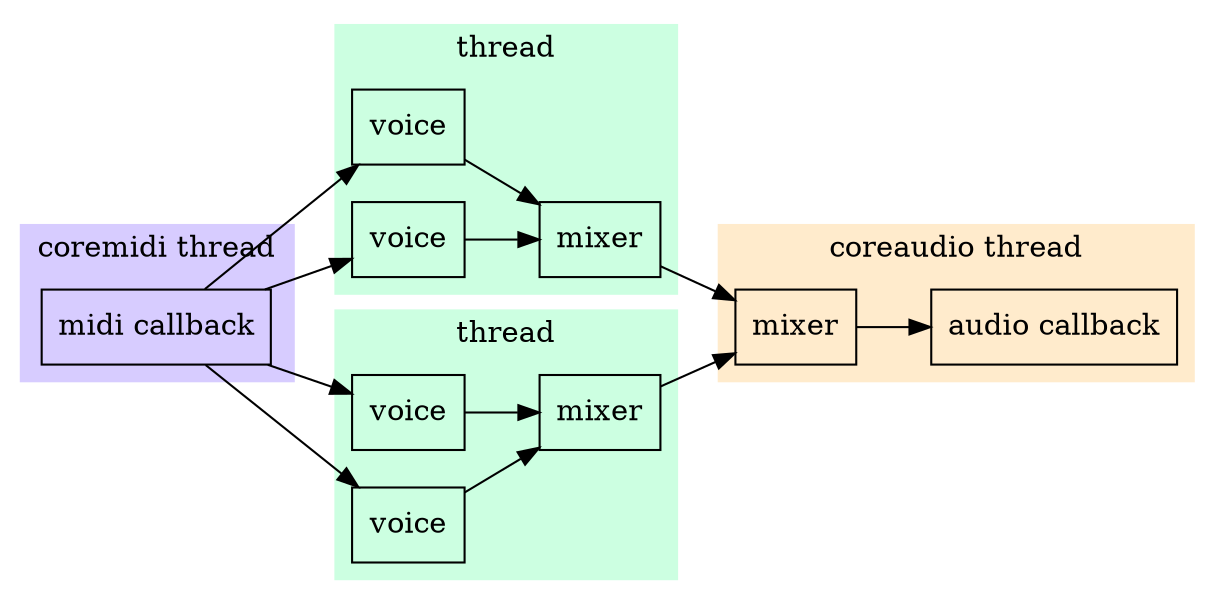 digraph {
  rankdir=LR;

	subgraph cluster_midi_thread {
		label="coremidi thread";
    style=filled;
    color="0.7 0.2 1.0";
    mc [label="midi callback", shape=box];
	}

	subgraph cluster_thread_0 {
		label="thread";
    style=filled;
    color="0.4 0.2 1.0";
    
    v0 [label="voice", shape=box];
    v1 [label="voice", shape=box];

    m0 [label="mixer", shape=box];

    v0 -> m0;
    v1 -> m0;
	}

  subgraph cluster_thread_1 {
    label="thread";
    style=filled;
    color="0.4 0.2 1.0";

    v2 [label="voice", shape=box];
    v3 [label="voice", shape=box];

    m1 [label="mixer", shape=box];

    v2 -> m1;
    v3 -> m1;
  }

  subgraph cluster_audio_thread {
    label="coreaudio thread";

    style=filled;
    color="0.1 0.2 1.0";

    m2 [label="mixer", shape=box];
    ac [label="audio callback", shape=box];

    m2 -> ac;
  }

  mc -> v0;
  mc -> v1;
  mc -> v2;
  mc -> v3;

  m0 -> m2;
  m1 -> m2;
}

